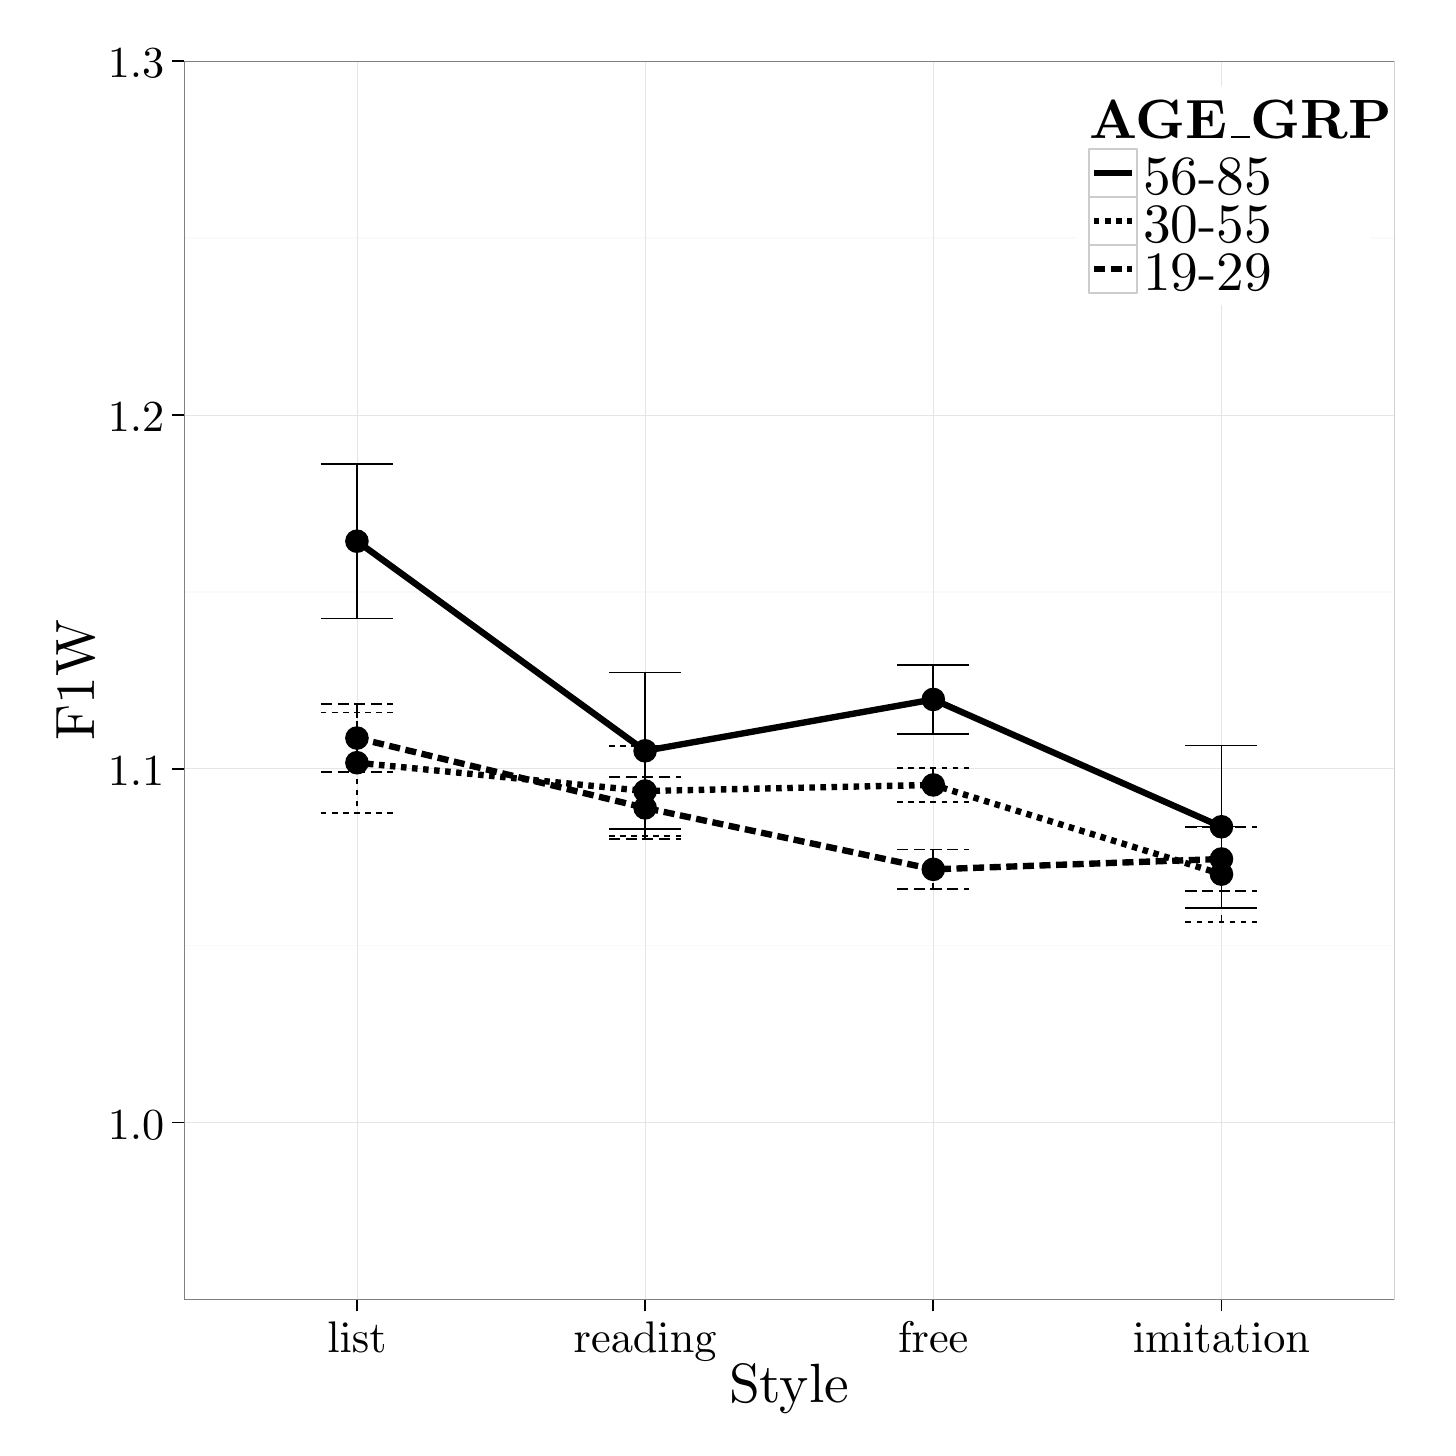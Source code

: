 % Created by tikzDevice version 0.8.1 on 2016-02-09 02:14:42
% !TEX encoding = UTF-8 Unicode
\begin{tikzpicture}[x=1pt,y=1pt]
\definecolor{fillColor}{RGB}{255,255,255}
\path[use as bounding box,fill=fillColor,fill opacity=0.00] (0,0) rectangle (505.89,505.89);
\begin{scope}
\path[clip] (  0.00,  0.00) rectangle (505.89,505.89);
\definecolor{drawColor}{RGB}{255,255,255}
\definecolor{fillColor}{RGB}{255,255,255}

\path[draw=drawColor,line width= 0.6pt,line join=round,line cap=round,fill=fillColor] (  0.00, -0.00) rectangle (505.89,505.89);
\end{scope}
\begin{scope}
\path[clip] ( 56.50, 46.31) rectangle (493.85,493.84);
\definecolor{fillColor}{RGB}{255,255,255}

\path[fill=fillColor] ( 56.50, 46.31) rectangle (493.85,493.84);
\definecolor{drawColor}{gray}{0.98}

\path[draw=drawColor,line width= 0.6pt,line join=round] ( 56.50, 46.31) --
	(493.85, 46.31);

\path[draw=drawColor,line width= 0.6pt,line join=round] ( 56.50,174.18) --
	(493.85,174.18);

\path[draw=drawColor,line width= 0.6pt,line join=round] ( 56.50,302.04) --
	(493.85,302.04);

\path[draw=drawColor,line width= 0.6pt,line join=round] ( 56.50,429.91) --
	(493.85,429.91);
\definecolor{drawColor}{gray}{0.90}

\path[draw=drawColor,line width= 0.2pt,line join=round] ( 56.50,110.24) --
	(493.85,110.24);

\path[draw=drawColor,line width= 0.2pt,line join=round] ( 56.50,238.11) --
	(493.85,238.11);

\path[draw=drawColor,line width= 0.2pt,line join=round] ( 56.50,365.98) --
	(493.85,365.98);

\path[draw=drawColor,line width= 0.2pt,line join=round] ( 56.50,493.84) --
	(493.85,493.84);

\path[draw=drawColor,line width= 0.2pt,line join=round] (118.98, 46.31) --
	(118.98,493.84);

\path[draw=drawColor,line width= 0.2pt,line join=round] (223.11, 46.31) --
	(223.11,493.84);

\path[draw=drawColor,line width= 0.2pt,line join=round] (327.24, 46.31) --
	(327.24,493.84);

\path[draw=drawColor,line width= 0.2pt,line join=round] (431.37, 46.31) --
	(431.37,493.84);
\definecolor{fillColor}{RGB}{0,0,0}

\path[fill=fillColor] (118.98,320.33) circle (  4.27);

\path[fill=fillColor] (118.98,240.28) circle (  4.27);

\path[fill=fillColor] (118.98,249.19) circle (  4.27);

\path[fill=fillColor] (223.11,244.58) circle (  4.27);

\path[fill=fillColor] (223.11,230.05) circle (  4.27);

\path[fill=fillColor] (223.11,223.96) circle (  4.27);

\path[fill=fillColor] (327.24,263.14) circle (  4.27);

\path[fill=fillColor] (327.24,232.25) circle (  4.27);

\path[fill=fillColor] (327.24,201.75) circle (  4.27);

\path[fill=fillColor] (431.37,217.13) circle (  4.27);

\path[fill=fillColor] (431.37,200.02) circle (  4.27);

\path[fill=fillColor] (431.37,205.49) circle (  4.27);
\definecolor{drawColor}{RGB}{0,0,0}

\path[draw=drawColor,line width= 2.3pt,line join=round] (118.98,320.33) --
	(223.11,244.58) --
	(327.24,263.14) --
	(431.37,217.13);

\path[draw=drawColor,line width= 2.3pt,dash pattern=on 2pt off 2pt ,line join=round] (118.98,240.28) --
	(223.11,230.05) --
	(327.24,232.25) --
	(431.37,200.02);

\path[draw=drawColor,line width= 2.3pt,dash pattern=on 4pt off 2pt ,line join=round] (118.98,249.19) --
	(223.11,223.96) --
	(327.24,201.75) --
	(431.37,205.49);

\path[draw=drawColor,line width= 0.6pt,line join=round] (105.96,348.22) --
	(132.00,348.22);

\path[draw=drawColor,line width= 0.6pt,line join=round] (118.98,348.22) --
	(118.98,292.43);

\path[draw=drawColor,line width= 0.6pt,line join=round] (105.96,292.43) --
	(132.00,292.43);

\path[draw=drawColor,line width= 0.6pt,line join=round] (210.09,272.92) --
	(236.13,272.92);

\path[draw=drawColor,line width= 0.6pt,line join=round] (223.11,272.92) --
	(223.11,216.23);

\path[draw=drawColor,line width= 0.6pt,line join=round] (210.09,216.23) --
	(236.13,216.23);

\path[draw=drawColor,line width= 0.6pt,line join=round] (314.22,275.63) --
	(340.25,275.63);

\path[draw=drawColor,line width= 0.6pt,line join=round] (327.24,275.63) --
	(327.24,250.64);

\path[draw=drawColor,line width= 0.6pt,line join=round] (314.22,250.64) --
	(340.25,250.64);

\path[draw=drawColor,line width= 0.6pt,line join=round] (418.35,246.47) --
	(444.38,246.47);

\path[draw=drawColor,line width= 0.6pt,line join=round] (431.37,246.47) --
	(431.37,187.78);

\path[draw=drawColor,line width= 0.6pt,line join=round] (418.35,187.78) --
	(444.38,187.78);

\path[draw=drawColor,line width= 0.6pt,dash pattern=on 2pt off 2pt ,line join=round] (105.96,258.48) --
	(132.00,258.48);

\path[draw=drawColor,line width= 0.6pt,dash pattern=on 2pt off 2pt ,line join=round] (118.98,258.48) --
	(118.98,222.08);

\path[draw=drawColor,line width= 0.6pt,dash pattern=on 2pt off 2pt ,line join=round] (105.96,222.08) --
	(132.00,222.08);

\path[draw=drawColor,line width= 0.6pt,dash pattern=on 2pt off 2pt ,line join=round] (210.09,246.30) --
	(236.13,246.30);

\path[draw=drawColor,line width= 0.6pt,dash pattern=on 2pt off 2pt ,line join=round] (223.11,246.30) --
	(223.11,213.79);

\path[draw=drawColor,line width= 0.6pt,dash pattern=on 2pt off 2pt ,line join=round] (210.09,213.79) --
	(236.13,213.79);

\path[draw=drawColor,line width= 0.6pt,dash pattern=on 2pt off 2pt ,line join=round] (314.22,238.34) --
	(340.25,238.34);

\path[draw=drawColor,line width= 0.6pt,dash pattern=on 2pt off 2pt ,line join=round] (327.24,238.34) --
	(327.24,226.17);

\path[draw=drawColor,line width= 0.6pt,dash pattern=on 2pt off 2pt ,line join=round] (314.22,226.17) --
	(340.25,226.17);

\path[draw=drawColor,line width= 0.6pt,dash pattern=on 2pt off 2pt ,line join=round] (418.35,217.26) --
	(444.38,217.26);

\path[draw=drawColor,line width= 0.6pt,dash pattern=on 2pt off 2pt ,line join=round] (431.37,217.26) --
	(431.37,182.77);

\path[draw=drawColor,line width= 0.6pt,dash pattern=on 2pt off 2pt ,line join=round] (418.35,182.77) --
	(444.38,182.77);

\path[draw=drawColor,line width= 0.6pt,dash pattern=on 4pt off 2pt ,line join=round] (105.96,261.52) --
	(132.00,261.52);

\path[draw=drawColor,line width= 0.6pt,dash pattern=on 4pt off 2pt ,line join=round] (118.98,261.52) --
	(118.98,236.86);

\path[draw=drawColor,line width= 0.6pt,dash pattern=on 4pt off 2pt ,line join=round] (105.96,236.86) --
	(132.00,236.86);

\path[draw=drawColor,line width= 0.6pt,dash pattern=on 4pt off 2pt ,line join=round] (210.09,235.23) --
	(236.13,235.23);

\path[draw=drawColor,line width= 0.6pt,dash pattern=on 4pt off 2pt ,line join=round] (223.11,235.23) --
	(223.11,212.68);

\path[draw=drawColor,line width= 0.6pt,dash pattern=on 4pt off 2pt ,line join=round] (210.09,212.68) --
	(236.13,212.68);

\path[draw=drawColor,line width= 0.6pt,dash pattern=on 4pt off 2pt ,line join=round] (314.22,208.95) --
	(340.25,208.95);

\path[draw=drawColor,line width= 0.6pt,dash pattern=on 4pt off 2pt ,line join=round] (327.24,208.95) --
	(327.24,194.55);

\path[draw=drawColor,line width= 0.6pt,dash pattern=on 4pt off 2pt ,line join=round] (314.22,194.55) --
	(340.25,194.55);

\path[draw=drawColor,line width= 0.6pt,dash pattern=on 4pt off 2pt ,line join=round] (418.35,217.02) --
	(444.38,217.02);

\path[draw=drawColor,line width= 0.6pt,dash pattern=on 4pt off 2pt ,line join=round] (431.37,217.02) --
	(431.37,193.96);

\path[draw=drawColor,line width= 0.6pt,dash pattern=on 4pt off 2pt ,line join=round] (418.35,193.96) --
	(444.38,193.96);
\definecolor{drawColor}{gray}{0.50}

\path[draw=drawColor,line width= 0.6pt,line join=round,line cap=round] ( 56.50, 46.31) rectangle (493.85,493.84);
\end{scope}
\begin{scope}
\path[clip] (  0.00,  0.00) rectangle (505.89,505.89);
\definecolor{drawColor}{RGB}{0,0,0}

\node[text=drawColor,anchor=base east,inner sep=0pt, outer sep=0pt, scale=  1.60] at ( 49.39,104.21) {1.0};

\node[text=drawColor,anchor=base east,inner sep=0pt, outer sep=0pt, scale=  1.60] at ( 49.39,232.08) {1.1};

\node[text=drawColor,anchor=base east,inner sep=0pt, outer sep=0pt, scale=  1.60] at ( 49.39,359.94) {1.2};

\node[text=drawColor,anchor=base east,inner sep=0pt, outer sep=0pt, scale=  1.60] at ( 49.39,487.81) {1.3};
\end{scope}
\begin{scope}
\path[clip] (  0.00,  0.00) rectangle (505.89,505.89);
\definecolor{drawColor}{RGB}{0,0,0}

\path[draw=drawColor,line width= 0.6pt,line join=round] ( 52.24,110.24) --
	( 56.50,110.24);

\path[draw=drawColor,line width= 0.6pt,line join=round] ( 52.24,238.11) --
	( 56.50,238.11);

\path[draw=drawColor,line width= 0.6pt,line join=round] ( 52.24,365.98) --
	( 56.50,365.98);

\path[draw=drawColor,line width= 0.6pt,line join=round] ( 52.24,493.84) --
	( 56.50,493.84);
\end{scope}
\begin{scope}
\path[clip] (  0.00,  0.00) rectangle (505.89,505.89);
\definecolor{drawColor}{RGB}{0,0,0}

\path[draw=drawColor,line width= 0.6pt,line join=round] (118.98, 42.04) --
	(118.98, 46.31);

\path[draw=drawColor,line width= 0.6pt,line join=round] (223.11, 42.04) --
	(223.11, 46.31);

\path[draw=drawColor,line width= 0.6pt,line join=round] (327.24, 42.04) --
	(327.24, 46.31);

\path[draw=drawColor,line width= 0.6pt,line join=round] (431.37, 42.04) --
	(431.37, 46.31);
\end{scope}
\begin{scope}
\path[clip] (  0.00,  0.00) rectangle (505.89,505.89);
\definecolor{drawColor}{RGB}{0,0,0}

\node[text=drawColor,anchor=base,inner sep=0pt, outer sep=0pt, scale=  1.60] at (118.98, 27.13) {list};

\node[text=drawColor,anchor=base,inner sep=0pt, outer sep=0pt, scale=  1.60] at (223.11, 27.13) {reading};

\node[text=drawColor,anchor=base,inner sep=0pt, outer sep=0pt, scale=  1.60] at (327.24, 27.13) {free};

\node[text=drawColor,anchor=base,inner sep=0pt, outer sep=0pt, scale=  1.60] at (431.37, 27.13) {imitation};
\end{scope}
\begin{scope}
\path[clip] (  0.00,  0.00) rectangle (505.89,505.89);
\definecolor{drawColor}{RGB}{0,0,0}

\node[text=drawColor,anchor=base,inner sep=0pt, outer sep=0pt, scale=  2.00] at (275.17,  9.03) {Style};
\end{scope}
\begin{scope}
\path[clip] (  0.00,  0.00) rectangle (505.89,505.89);
\definecolor{drawColor}{RGB}{0,0,0}

\node[text=drawColor,rotate= 90.00,anchor=base,inner sep=0pt, outer sep=0pt, scale=  2.00] at ( 24.12,270.08) {F1W};
\end{scope}
\begin{scope}
\path[clip] (  0.00,  0.00) rectangle (505.89,505.89);
\definecolor{fillColor}{RGB}{255,255,255}

\path[fill=fillColor] (379.28,405.66) rectangle (484.98,484.98);
\end{scope}
\begin{scope}
\path[clip] (  0.00,  0.00) rectangle (505.89,505.89);
\definecolor{drawColor}{RGB}{0,0,0}

\node[text=drawColor,anchor=base west,inner sep=0pt, outer sep=0pt, scale=  2.00] at (383.55,465.96) {\bfseries AGE{\_{}}GRP};
\end{scope}
\begin{scope}
\path[clip] (  0.00,  0.00) rectangle (505.89,505.89);
\definecolor{drawColor}{gray}{0.80}
\definecolor{fillColor}{RGB}{255,255,255}

\path[draw=drawColor,line width= 0.6pt,line join=round,line cap=round,fill=fillColor] (383.55,444.61) rectangle (400.89,461.96);
\end{scope}
\begin{scope}
\path[clip] (  0.00,  0.00) rectangle (505.89,505.89);
\definecolor{drawColor}{RGB}{0,0,0}

\path[draw=drawColor,line width= 2.3pt,line join=round] (385.28,453.29) -- (399.16,453.29);
\end{scope}
\begin{scope}
\path[clip] (  0.00,  0.00) rectangle (505.89,505.89);
\definecolor{drawColor}{RGB}{0,0,0}

\path[draw=drawColor,line width= 0.6pt,line join=round] (385.28,453.29) -- (399.16,453.29);
\end{scope}
\begin{scope}
\path[clip] (  0.00,  0.00) rectangle (505.89,505.89);
\definecolor{drawColor}{gray}{0.80}
\definecolor{fillColor}{RGB}{255,255,255}

\path[draw=drawColor,line width= 0.6pt,line join=round,line cap=round,fill=fillColor] (383.55,427.27) rectangle (400.89,444.61);
\end{scope}
\begin{scope}
\path[clip] (  0.00,  0.00) rectangle (505.89,505.89);
\definecolor{drawColor}{RGB}{0,0,0}

\path[draw=drawColor,line width= 2.3pt,dash pattern=on 2pt off 2pt ,line join=round] (385.28,435.94) -- (399.16,435.94);
\end{scope}
\begin{scope}
\path[clip] (  0.00,  0.00) rectangle (505.89,505.89);
\definecolor{drawColor}{RGB}{0,0,0}

\path[draw=drawColor,line width= 0.6pt,dash pattern=on 2pt off 2pt ,line join=round] (385.28,435.94) -- (399.16,435.94);
\end{scope}
\begin{scope}
\path[clip] (  0.00,  0.00) rectangle (505.89,505.89);
\definecolor{drawColor}{gray}{0.80}
\definecolor{fillColor}{RGB}{255,255,255}

\path[draw=drawColor,line width= 0.6pt,line join=round,line cap=round,fill=fillColor] (383.55,409.92) rectangle (400.89,427.27);
\end{scope}
\begin{scope}
\path[clip] (  0.00,  0.00) rectangle (505.89,505.89);
\definecolor{drawColor}{RGB}{0,0,0}

\path[draw=drawColor,line width= 2.3pt,dash pattern=on 4pt off 2pt ,line join=round] (385.28,418.60) -- (399.16,418.60);
\end{scope}
\begin{scope}
\path[clip] (  0.00,  0.00) rectangle (505.89,505.89);
\definecolor{drawColor}{RGB}{0,0,0}

\path[draw=drawColor,line width= 0.6pt,dash pattern=on 4pt off 2pt ,line join=round] (385.28,418.60) -- (399.16,418.60);
\end{scope}
\begin{scope}
\path[clip] (  0.00,  0.00) rectangle (505.89,505.89);
\definecolor{drawColor}{RGB}{0,0,0}

\node[text=drawColor,anchor=base west,inner sep=0pt, outer sep=0pt, scale=  2.00] at (403.06,445.75) {56-85};
\end{scope}
\begin{scope}
\path[clip] (  0.00,  0.00) rectangle (505.89,505.89);
\definecolor{drawColor}{RGB}{0,0,0}

\node[text=drawColor,anchor=base west,inner sep=0pt, outer sep=0pt, scale=  2.00] at (403.06,428.40) {30-55};
\end{scope}
\begin{scope}
\path[clip] (  0.00,  0.00) rectangle (505.89,505.89);
\definecolor{drawColor}{RGB}{0,0,0}

\node[text=drawColor,anchor=base west,inner sep=0pt, outer sep=0pt, scale=  2.00] at (403.06,411.06) {19-29};
\end{scope}
\end{tikzpicture}
